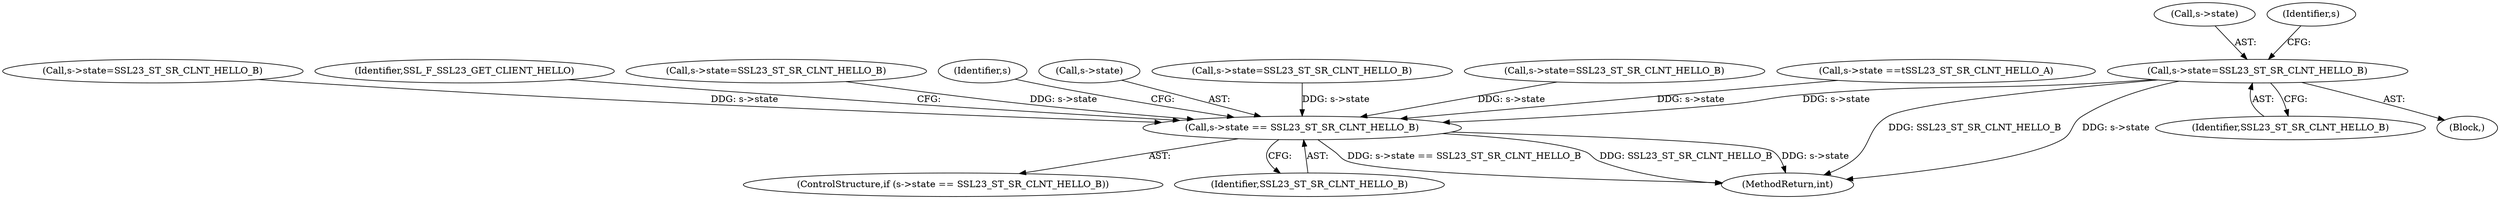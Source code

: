 digraph "0_openssl_280b1f1ad12131defcd986676a8fc9717aaa601b@pointer" {
"1000336" [label="(Call,s->state=SSL23_ST_SR_CLNT_HELLO_B)"];
"1000726" [label="(Call,s->state == SSL23_ST_SR_CLNT_HELLO_B)"];
"1000317" [label="(Call,s->state=SSL23_ST_SR_CLNT_HELLO_B)"];
"1000336" [label="(Call,s->state=SSL23_ST_SR_CLNT_HELLO_B)"];
"1000337" [label="(Call,s->state)"];
"1000733" [label="(Identifier,SSL_F_SSL23_GET_CLIENT_HELLO)"];
"1000292" [label="(Call,s->state=SSL23_ST_SR_CLNT_HELLO_B)"];
"1000738" [label="(Identifier,s)"];
"1000727" [label="(Call,s->state)"];
"1000726" [label="(Call,s->state == SSL23_ST_SR_CLNT_HELLO_B)"];
"1000340" [label="(Identifier,SSL23_ST_SR_CLNT_HELLO_B)"];
"1000355" [label="(Call,s->state=SSL23_ST_SR_CLNT_HELLO_B)"];
"1000687" [label="(Identifier,s)"];
"1000760" [label="(MethodReturn,int)"];
"1000330" [label="(Block,)"];
"1000386" [label="(Call,s->state=SSL23_ST_SR_CLNT_HELLO_B)"];
"1000725" [label="(ControlStructure,if (s->state == SSL23_ST_SR_CLNT_HELLO_B))"];
"1000730" [label="(Identifier,SSL23_ST_SR_CLNT_HELLO_B)"];
"1000152" [label="(Call,s->state ==\tSSL23_ST_SR_CLNT_HELLO_A)"];
"1000336" -> "1000330"  [label="AST: "];
"1000336" -> "1000340"  [label="CFG: "];
"1000337" -> "1000336"  [label="AST: "];
"1000340" -> "1000336"  [label="AST: "];
"1000687" -> "1000336"  [label="CFG: "];
"1000336" -> "1000760"  [label="DDG: SSL23_ST_SR_CLNT_HELLO_B"];
"1000336" -> "1000760"  [label="DDG: s->state"];
"1000336" -> "1000726"  [label="DDG: s->state"];
"1000726" -> "1000725"  [label="AST: "];
"1000726" -> "1000730"  [label="CFG: "];
"1000727" -> "1000726"  [label="AST: "];
"1000730" -> "1000726"  [label="AST: "];
"1000733" -> "1000726"  [label="CFG: "];
"1000738" -> "1000726"  [label="CFG: "];
"1000726" -> "1000760"  [label="DDG: SSL23_ST_SR_CLNT_HELLO_B"];
"1000726" -> "1000760"  [label="DDG: s->state"];
"1000726" -> "1000760"  [label="DDG: s->state == SSL23_ST_SR_CLNT_HELLO_B"];
"1000355" -> "1000726"  [label="DDG: s->state"];
"1000317" -> "1000726"  [label="DDG: s->state"];
"1000292" -> "1000726"  [label="DDG: s->state"];
"1000386" -> "1000726"  [label="DDG: s->state"];
"1000152" -> "1000726"  [label="DDG: s->state"];
}

